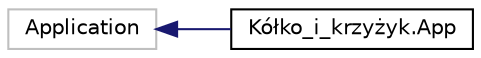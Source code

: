 digraph "Graphical Class Hierarchy"
{
  edge [fontname="Helvetica",fontsize="10",labelfontname="Helvetica",labelfontsize="10"];
  node [fontname="Helvetica",fontsize="10",shape=record];
  rankdir="LR";
  Node3 [label="Application",height=0.2,width=0.4,color="grey75", fillcolor="white", style="filled"];
  Node3 -> Node0 [dir="back",color="midnightblue",fontsize="10",style="solid",fontname="Helvetica"];
  Node0 [label="Kółko_i_krzyżyk.App",height=0.2,width=0.4,color="black", fillcolor="white", style="filled",URL="$class_k_xC3_xB3_xC5_x82ko__i__krzy_xC5_xBCyk_1_1_app.html",tooltip="Interaction logic for App.xaml "];
}
